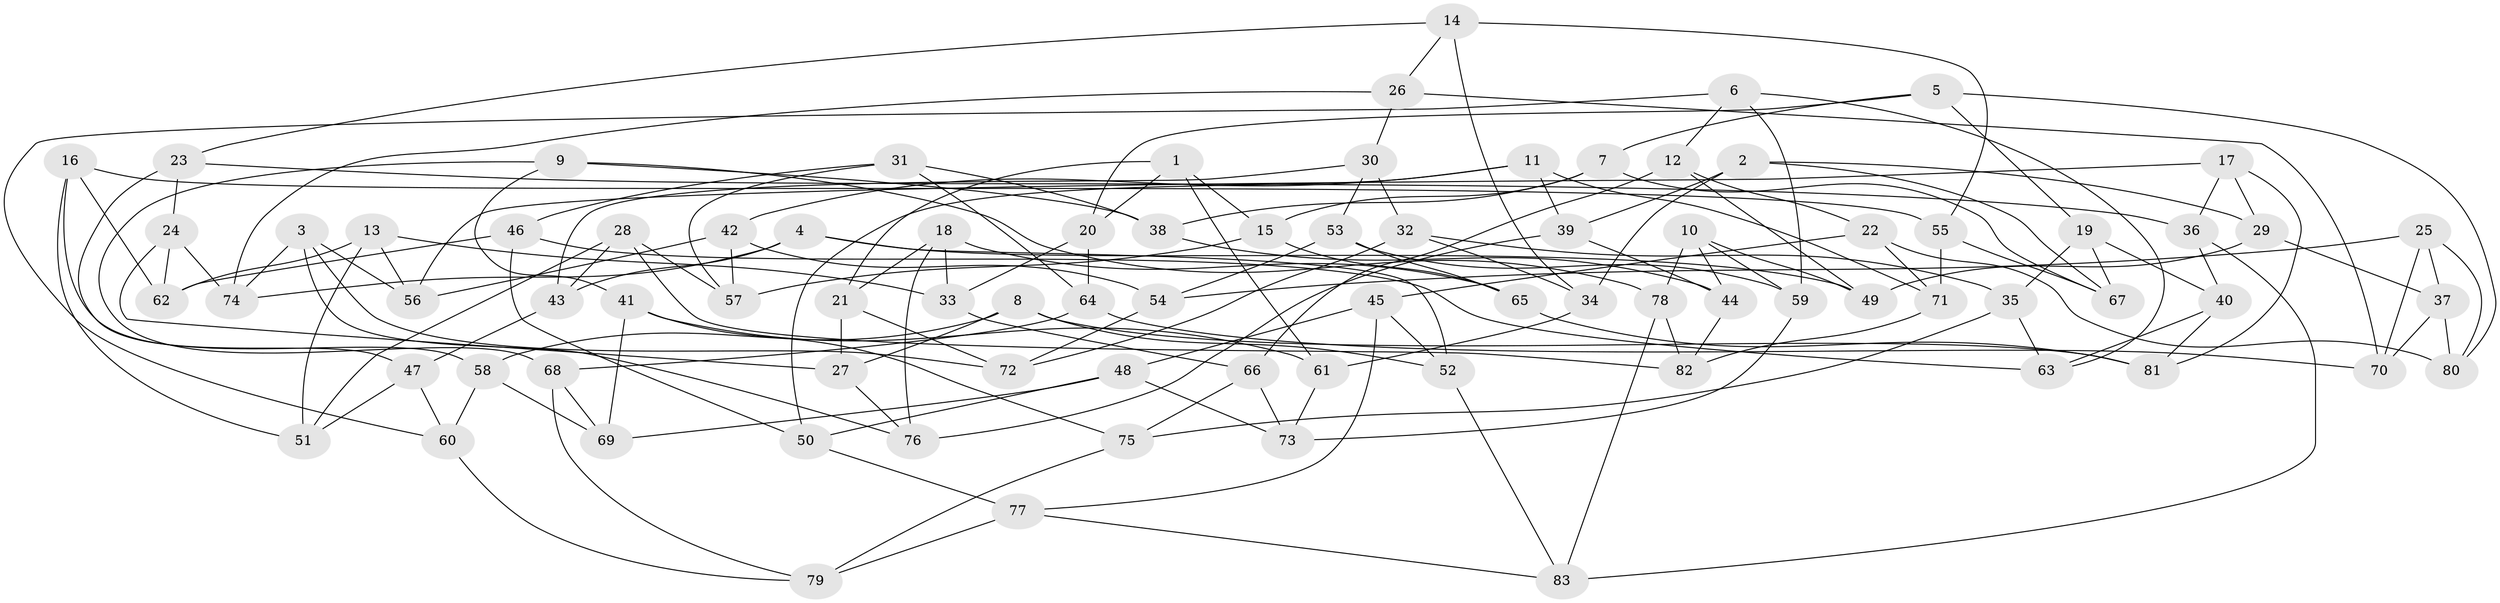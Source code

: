 // Generated by graph-tools (version 1.1) at 2025/50/03/09/25 03:50:52]
// undirected, 83 vertices, 166 edges
graph export_dot {
graph [start="1"]
  node [color=gray90,style=filled];
  1;
  2;
  3;
  4;
  5;
  6;
  7;
  8;
  9;
  10;
  11;
  12;
  13;
  14;
  15;
  16;
  17;
  18;
  19;
  20;
  21;
  22;
  23;
  24;
  25;
  26;
  27;
  28;
  29;
  30;
  31;
  32;
  33;
  34;
  35;
  36;
  37;
  38;
  39;
  40;
  41;
  42;
  43;
  44;
  45;
  46;
  47;
  48;
  49;
  50;
  51;
  52;
  53;
  54;
  55;
  56;
  57;
  58;
  59;
  60;
  61;
  62;
  63;
  64;
  65;
  66;
  67;
  68;
  69;
  70;
  71;
  72;
  73;
  74;
  75;
  76;
  77;
  78;
  79;
  80;
  81;
  82;
  83;
  1 -- 21;
  1 -- 61;
  1 -- 20;
  1 -- 15;
  2 -- 67;
  2 -- 34;
  2 -- 39;
  2 -- 29;
  3 -- 74;
  3 -- 76;
  3 -- 72;
  3 -- 56;
  4 -- 49;
  4 -- 43;
  4 -- 52;
  4 -- 74;
  5 -- 7;
  5 -- 20;
  5 -- 80;
  5 -- 19;
  6 -- 12;
  6 -- 59;
  6 -- 63;
  6 -- 60;
  7 -- 15;
  7 -- 67;
  7 -- 38;
  8 -- 58;
  8 -- 81;
  8 -- 27;
  8 -- 52;
  9 -- 38;
  9 -- 78;
  9 -- 68;
  9 -- 41;
  10 -- 78;
  10 -- 59;
  10 -- 44;
  10 -- 49;
  11 -- 71;
  11 -- 50;
  11 -- 42;
  11 -- 39;
  12 -- 22;
  12 -- 49;
  12 -- 66;
  13 -- 62;
  13 -- 51;
  13 -- 56;
  13 -- 33;
  14 -- 34;
  14 -- 23;
  14 -- 55;
  14 -- 26;
  15 -- 57;
  15 -- 65;
  16 -- 51;
  16 -- 58;
  16 -- 62;
  16 -- 55;
  17 -- 36;
  17 -- 81;
  17 -- 56;
  17 -- 29;
  18 -- 33;
  18 -- 76;
  18 -- 21;
  18 -- 65;
  19 -- 67;
  19 -- 35;
  19 -- 40;
  20 -- 33;
  20 -- 64;
  21 -- 72;
  21 -- 27;
  22 -- 80;
  22 -- 45;
  22 -- 71;
  23 -- 24;
  23 -- 36;
  23 -- 47;
  24 -- 74;
  24 -- 27;
  24 -- 62;
  25 -- 37;
  25 -- 54;
  25 -- 70;
  25 -- 80;
  26 -- 74;
  26 -- 70;
  26 -- 30;
  27 -- 76;
  28 -- 51;
  28 -- 82;
  28 -- 57;
  28 -- 43;
  29 -- 49;
  29 -- 37;
  30 -- 32;
  30 -- 43;
  30 -- 53;
  31 -- 46;
  31 -- 64;
  31 -- 57;
  31 -- 38;
  32 -- 72;
  32 -- 34;
  32 -- 35;
  33 -- 66;
  34 -- 61;
  35 -- 75;
  35 -- 63;
  36 -- 40;
  36 -- 83;
  37 -- 70;
  37 -- 80;
  38 -- 44;
  39 -- 44;
  39 -- 76;
  40 -- 63;
  40 -- 81;
  41 -- 75;
  41 -- 69;
  41 -- 61;
  42 -- 54;
  42 -- 57;
  42 -- 56;
  43 -- 47;
  44 -- 82;
  45 -- 52;
  45 -- 48;
  45 -- 77;
  46 -- 62;
  46 -- 63;
  46 -- 50;
  47 -- 60;
  47 -- 51;
  48 -- 73;
  48 -- 50;
  48 -- 69;
  50 -- 77;
  52 -- 83;
  53 -- 59;
  53 -- 65;
  53 -- 54;
  54 -- 72;
  55 -- 67;
  55 -- 71;
  58 -- 69;
  58 -- 60;
  59 -- 73;
  60 -- 79;
  61 -- 73;
  64 -- 68;
  64 -- 70;
  65 -- 81;
  66 -- 75;
  66 -- 73;
  68 -- 69;
  68 -- 79;
  71 -- 82;
  75 -- 79;
  77 -- 79;
  77 -- 83;
  78 -- 82;
  78 -- 83;
}
